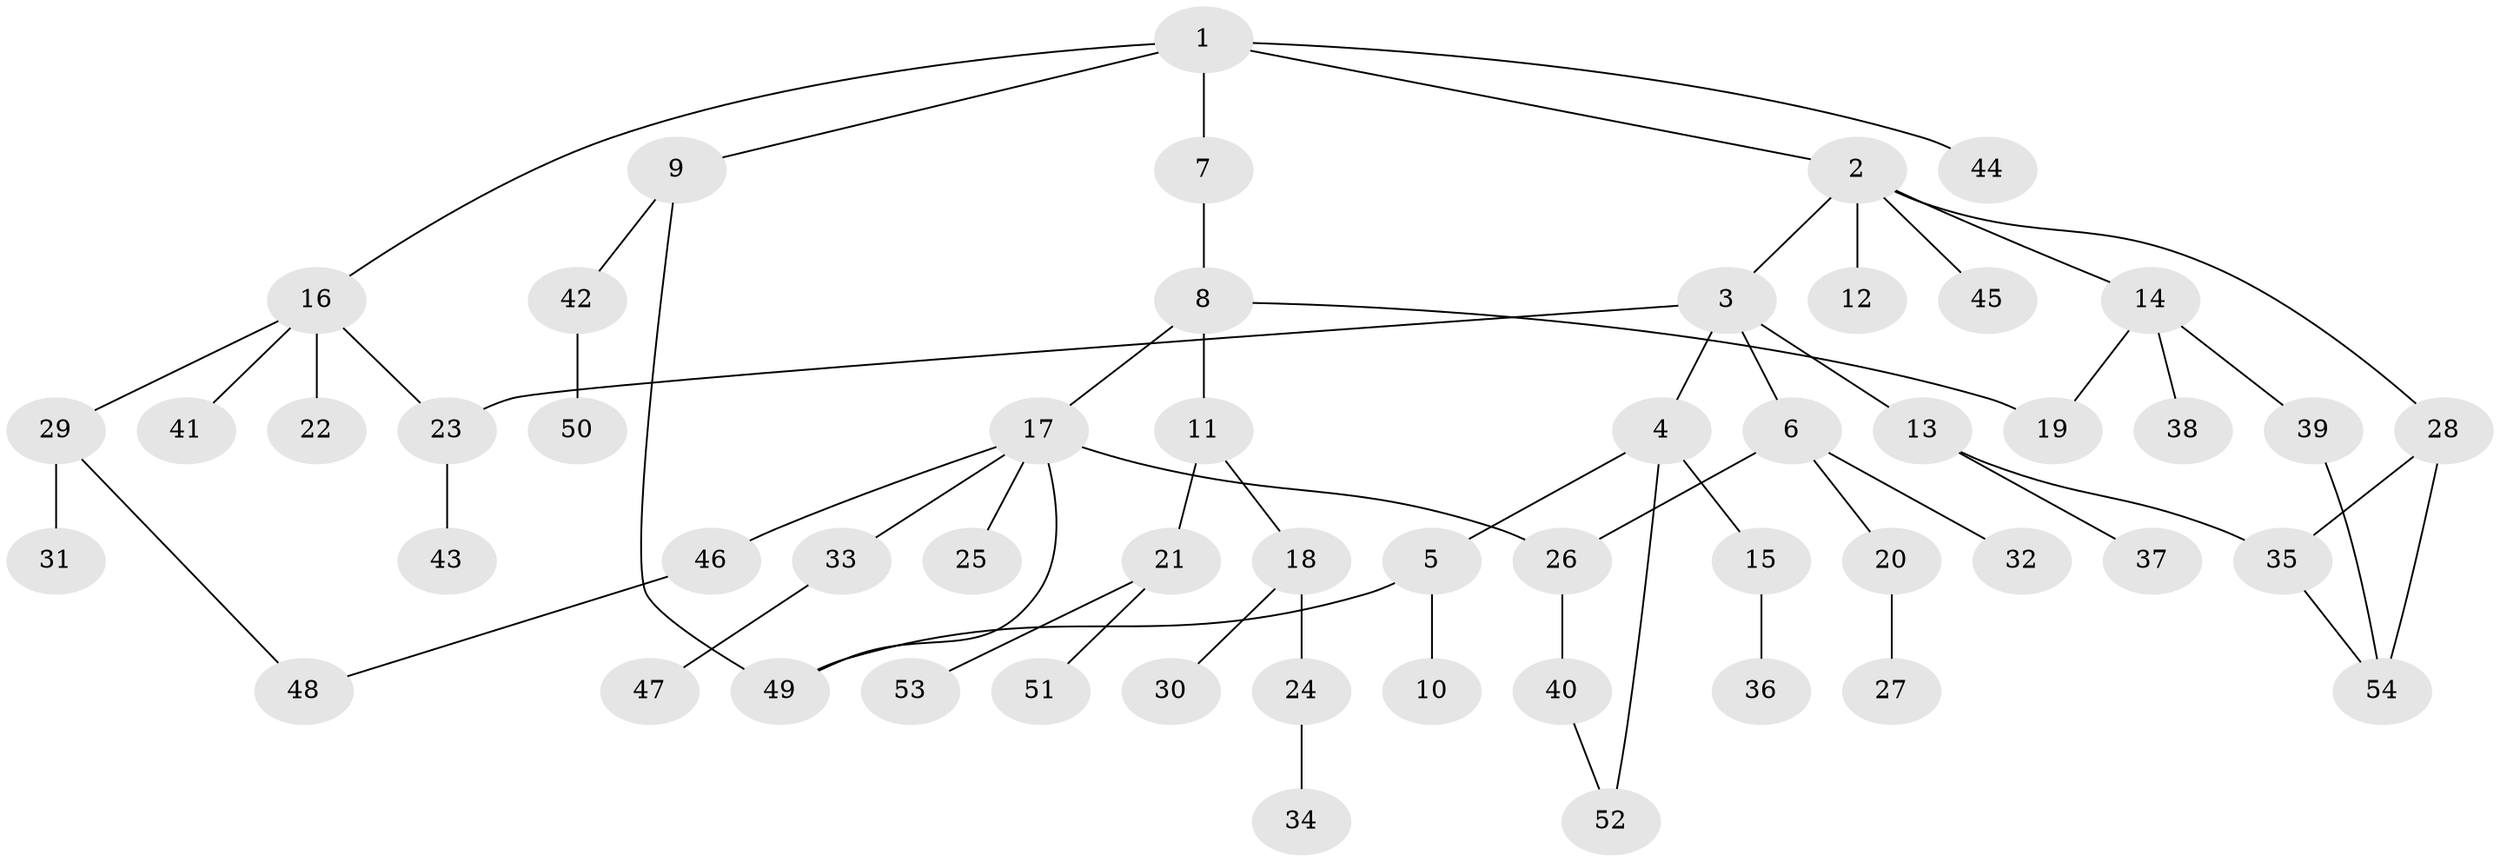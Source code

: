 // Generated by graph-tools (version 1.1) at 2025/10/02/27/25 16:10:54]
// undirected, 54 vertices, 63 edges
graph export_dot {
graph [start="1"]
  node [color=gray90,style=filled];
  1;
  2;
  3;
  4;
  5;
  6;
  7;
  8;
  9;
  10;
  11;
  12;
  13;
  14;
  15;
  16;
  17;
  18;
  19;
  20;
  21;
  22;
  23;
  24;
  25;
  26;
  27;
  28;
  29;
  30;
  31;
  32;
  33;
  34;
  35;
  36;
  37;
  38;
  39;
  40;
  41;
  42;
  43;
  44;
  45;
  46;
  47;
  48;
  49;
  50;
  51;
  52;
  53;
  54;
  1 -- 2;
  1 -- 7;
  1 -- 9;
  1 -- 16;
  1 -- 44;
  2 -- 3;
  2 -- 12;
  2 -- 14;
  2 -- 28;
  2 -- 45;
  3 -- 4;
  3 -- 6;
  3 -- 13;
  3 -- 23;
  4 -- 5;
  4 -- 15;
  4 -- 52;
  5 -- 10;
  5 -- 49;
  6 -- 20;
  6 -- 26;
  6 -- 32;
  7 -- 8;
  8 -- 11;
  8 -- 17;
  8 -- 19;
  9 -- 42;
  9 -- 49;
  11 -- 18;
  11 -- 21;
  13 -- 37;
  13 -- 35;
  14 -- 19;
  14 -- 38;
  14 -- 39;
  15 -- 36;
  16 -- 22;
  16 -- 29;
  16 -- 41;
  16 -- 23;
  17 -- 25;
  17 -- 33;
  17 -- 46;
  17 -- 26;
  17 -- 49;
  18 -- 24;
  18 -- 30;
  20 -- 27;
  21 -- 51;
  21 -- 53;
  23 -- 43;
  24 -- 34;
  26 -- 40;
  28 -- 35;
  28 -- 54;
  29 -- 31;
  29 -- 48;
  33 -- 47;
  35 -- 54;
  39 -- 54;
  40 -- 52;
  42 -- 50;
  46 -- 48;
}
